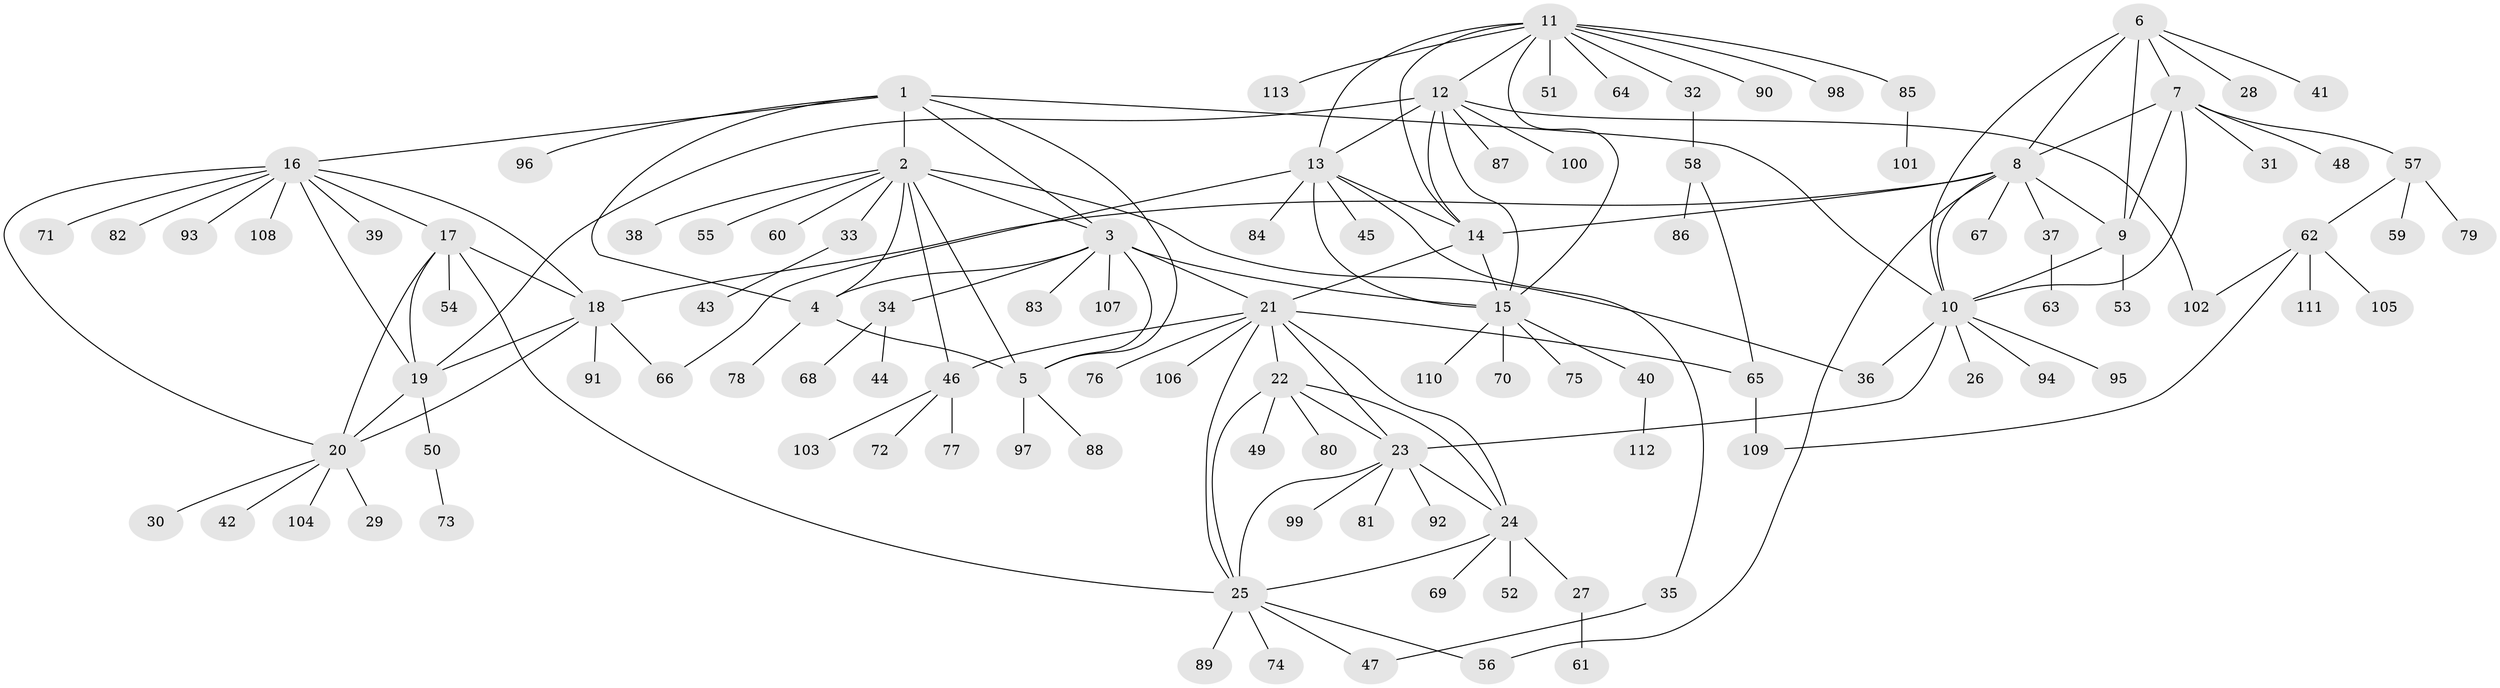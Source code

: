 // Generated by graph-tools (version 1.1) at 2025/26/03/09/25 03:26:39]
// undirected, 113 vertices, 156 edges
graph export_dot {
graph [start="1"]
  node [color=gray90,style=filled];
  1;
  2;
  3;
  4;
  5;
  6;
  7;
  8;
  9;
  10;
  11;
  12;
  13;
  14;
  15;
  16;
  17;
  18;
  19;
  20;
  21;
  22;
  23;
  24;
  25;
  26;
  27;
  28;
  29;
  30;
  31;
  32;
  33;
  34;
  35;
  36;
  37;
  38;
  39;
  40;
  41;
  42;
  43;
  44;
  45;
  46;
  47;
  48;
  49;
  50;
  51;
  52;
  53;
  54;
  55;
  56;
  57;
  58;
  59;
  60;
  61;
  62;
  63;
  64;
  65;
  66;
  67;
  68;
  69;
  70;
  71;
  72;
  73;
  74;
  75;
  76;
  77;
  78;
  79;
  80;
  81;
  82;
  83;
  84;
  85;
  86;
  87;
  88;
  89;
  90;
  91;
  92;
  93;
  94;
  95;
  96;
  97;
  98;
  99;
  100;
  101;
  102;
  103;
  104;
  105;
  106;
  107;
  108;
  109;
  110;
  111;
  112;
  113;
  1 -- 2;
  1 -- 3;
  1 -- 4;
  1 -- 5;
  1 -- 10;
  1 -- 16;
  1 -- 96;
  2 -- 3;
  2 -- 4;
  2 -- 5;
  2 -- 33;
  2 -- 36;
  2 -- 38;
  2 -- 46;
  2 -- 55;
  2 -- 60;
  3 -- 4;
  3 -- 5;
  3 -- 15;
  3 -- 21;
  3 -- 34;
  3 -- 83;
  3 -- 107;
  4 -- 5;
  4 -- 78;
  5 -- 88;
  5 -- 97;
  6 -- 7;
  6 -- 8;
  6 -- 9;
  6 -- 10;
  6 -- 28;
  6 -- 41;
  7 -- 8;
  7 -- 9;
  7 -- 10;
  7 -- 31;
  7 -- 48;
  7 -- 57;
  8 -- 9;
  8 -- 10;
  8 -- 14;
  8 -- 18;
  8 -- 37;
  8 -- 56;
  8 -- 67;
  9 -- 10;
  9 -- 53;
  10 -- 23;
  10 -- 26;
  10 -- 36;
  10 -- 94;
  10 -- 95;
  11 -- 12;
  11 -- 13;
  11 -- 14;
  11 -- 15;
  11 -- 32;
  11 -- 51;
  11 -- 64;
  11 -- 85;
  11 -- 90;
  11 -- 98;
  11 -- 113;
  12 -- 13;
  12 -- 14;
  12 -- 15;
  12 -- 19;
  12 -- 87;
  12 -- 100;
  12 -- 102;
  13 -- 14;
  13 -- 15;
  13 -- 35;
  13 -- 45;
  13 -- 66;
  13 -- 84;
  14 -- 15;
  14 -- 21;
  15 -- 40;
  15 -- 70;
  15 -- 75;
  15 -- 110;
  16 -- 17;
  16 -- 18;
  16 -- 19;
  16 -- 20;
  16 -- 39;
  16 -- 71;
  16 -- 82;
  16 -- 93;
  16 -- 108;
  17 -- 18;
  17 -- 19;
  17 -- 20;
  17 -- 25;
  17 -- 54;
  18 -- 19;
  18 -- 20;
  18 -- 66;
  18 -- 91;
  19 -- 20;
  19 -- 50;
  20 -- 29;
  20 -- 30;
  20 -- 42;
  20 -- 104;
  21 -- 22;
  21 -- 23;
  21 -- 24;
  21 -- 25;
  21 -- 46;
  21 -- 65;
  21 -- 76;
  21 -- 106;
  22 -- 23;
  22 -- 24;
  22 -- 25;
  22 -- 49;
  22 -- 80;
  23 -- 24;
  23 -- 25;
  23 -- 81;
  23 -- 92;
  23 -- 99;
  24 -- 25;
  24 -- 27;
  24 -- 52;
  24 -- 69;
  25 -- 47;
  25 -- 56;
  25 -- 74;
  25 -- 89;
  27 -- 61;
  32 -- 58;
  33 -- 43;
  34 -- 44;
  34 -- 68;
  35 -- 47;
  37 -- 63;
  40 -- 112;
  46 -- 72;
  46 -- 77;
  46 -- 103;
  50 -- 73;
  57 -- 59;
  57 -- 62;
  57 -- 79;
  58 -- 65;
  58 -- 86;
  62 -- 102;
  62 -- 105;
  62 -- 109;
  62 -- 111;
  65 -- 109;
  85 -- 101;
}
